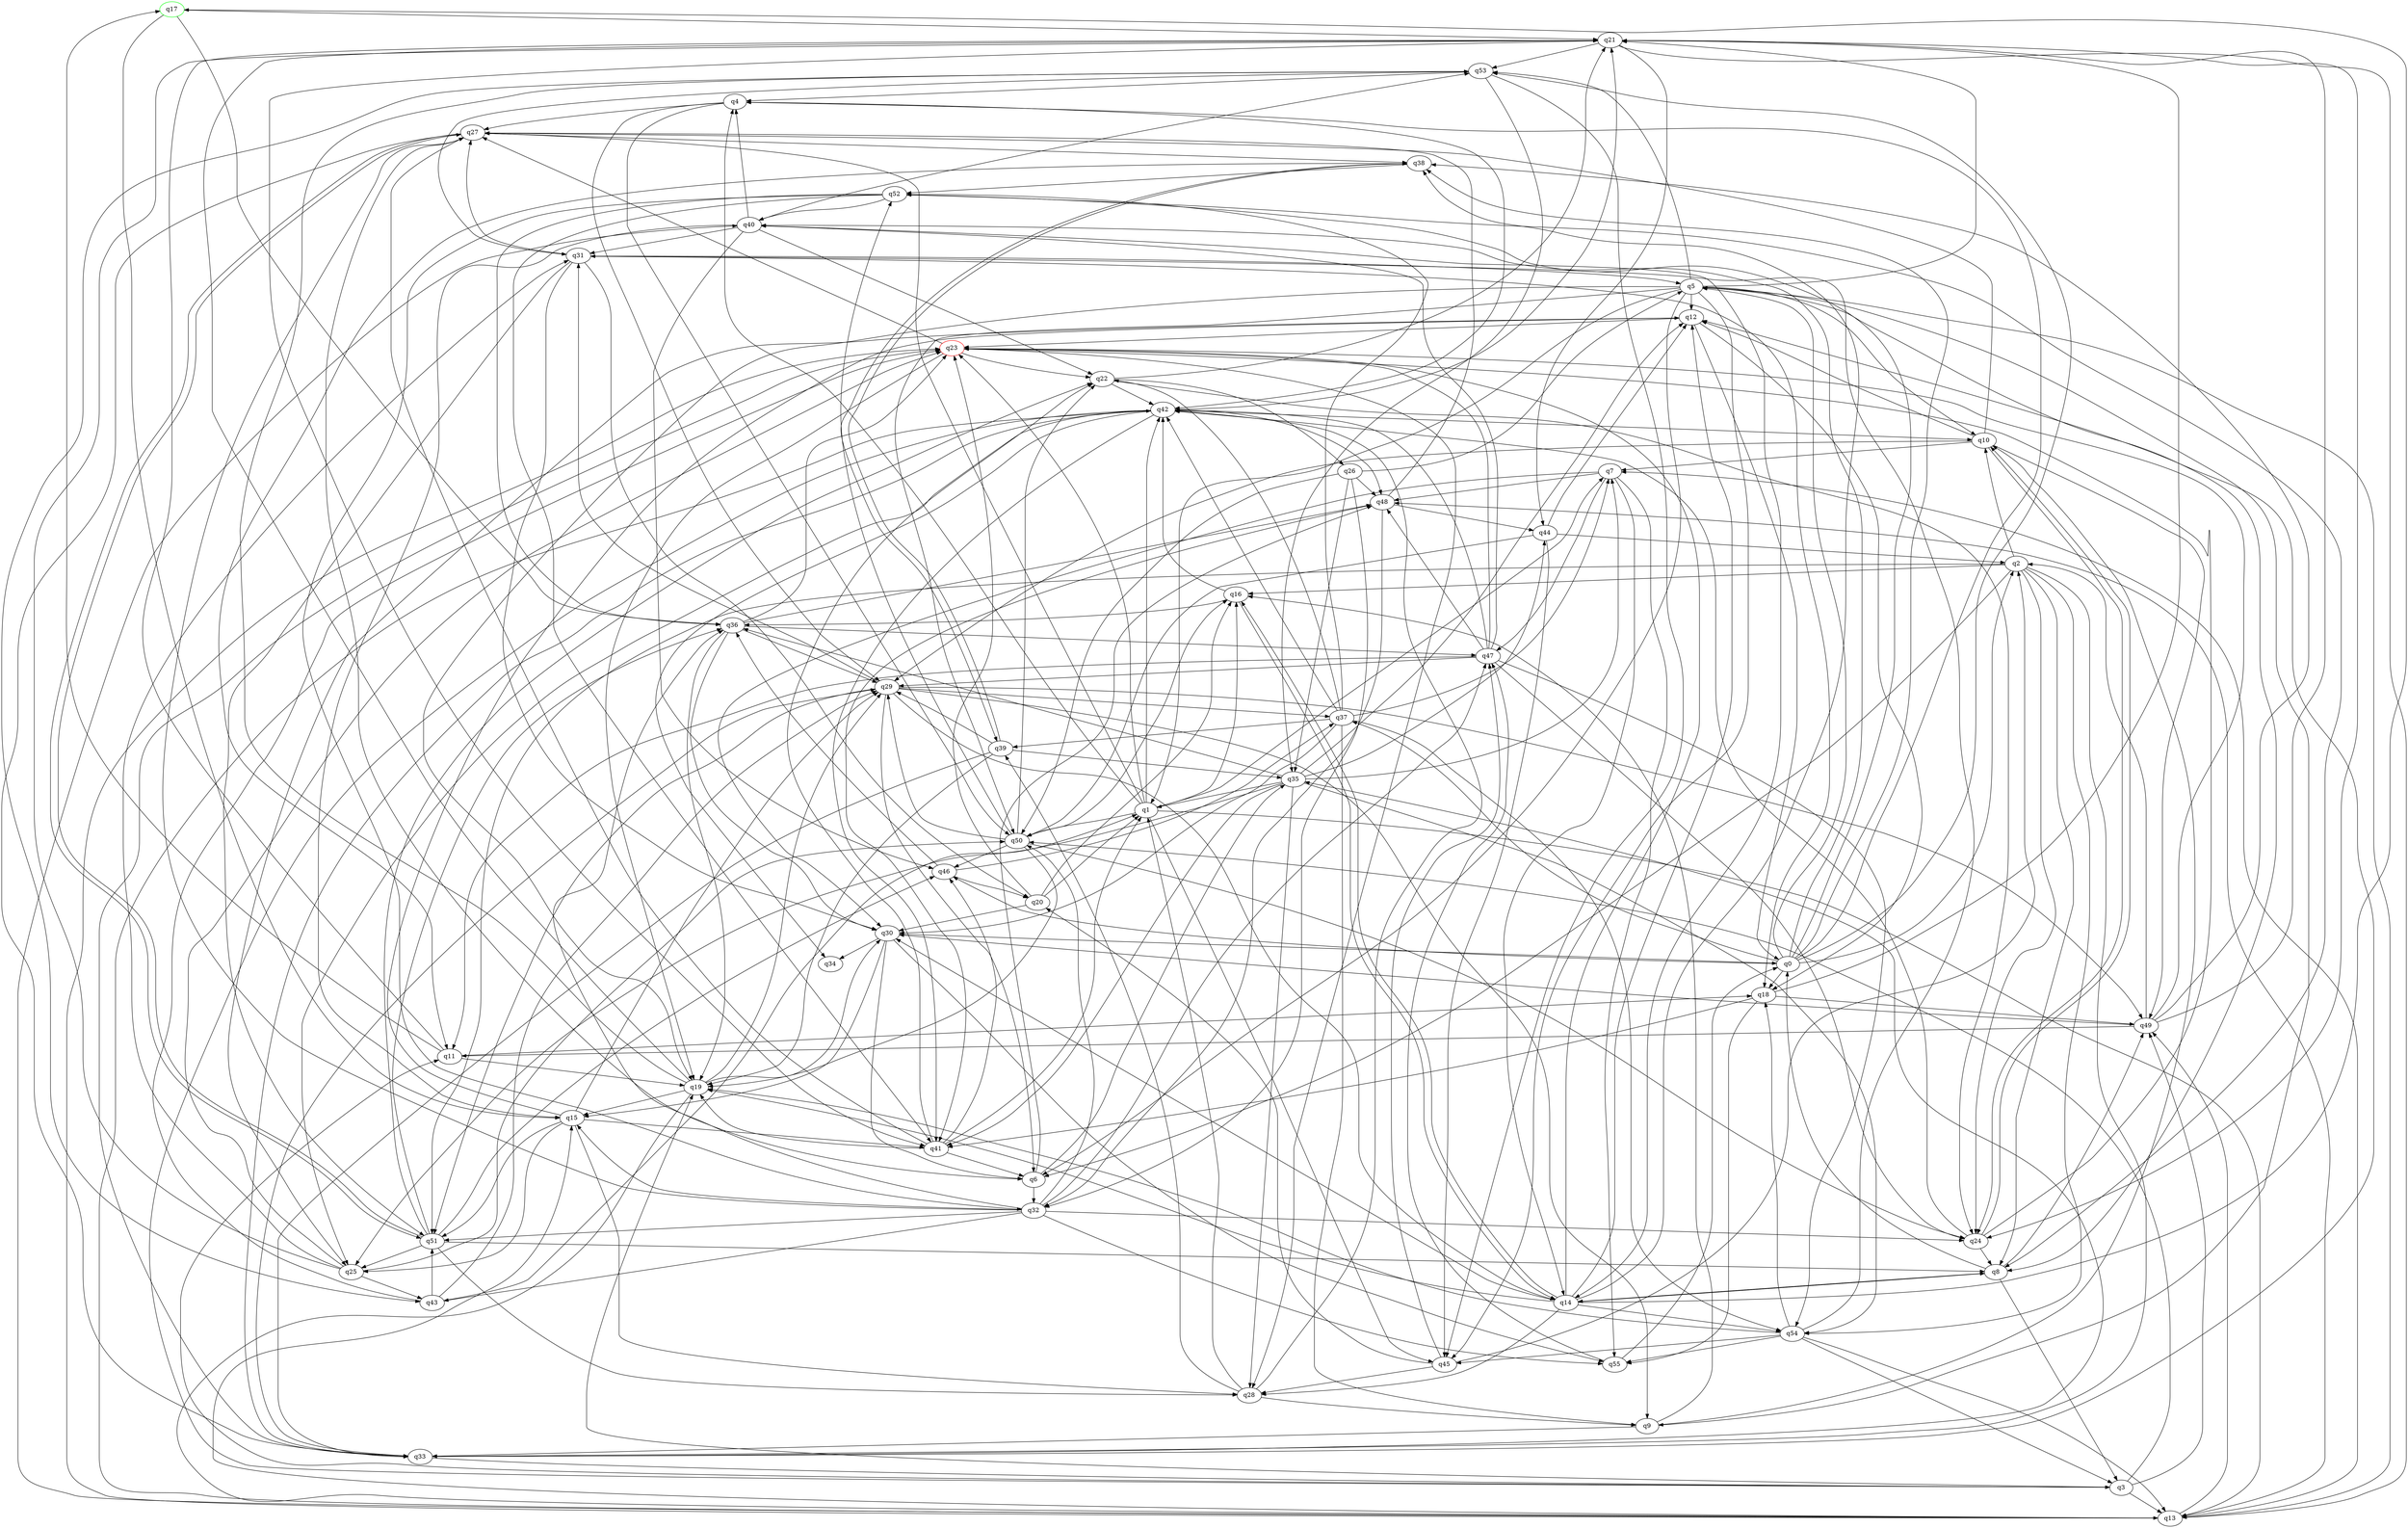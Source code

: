 digraph A{
q17 [initial=1,color=green];
q23 [final=1,color=red];
q0 -> q2;
q0 -> q4;
q0 -> q5;
q0 -> q18;
q0 -> q37;
q0 -> q38;
q0 -> q40;
q0 -> q46;
q0 -> q52;
q0 -> q53;
q1 -> q4;
q1 -> q7;
q1 -> q13;
q1 -> q16;
q1 -> q23;
q1 -> q27;
q1 -> q42;
q1 -> q45;
q1 -> q50;
q2 -> q6;
q2 -> q8;
q2 -> q10;
q2 -> q16;
q2 -> q24;
q2 -> q33;
q2 -> q51;
q2 -> q54;
q3 -> q11;
q3 -> q13;
q3 -> q19;
q3 -> q49;
q3 -> q50;
q4 -> q27;
q4 -> q29;
q4 -> q42;
q4 -> q50;
q5 -> q1;
q5 -> q6;
q5 -> q8;
q5 -> q9;
q5 -> q10;
q5 -> q12;
q5 -> q19;
q5 -> q21;
q5 -> q45;
q5 -> q50;
q5 -> q53;
q6 -> q32;
q6 -> q35;
q6 -> q48;
q7 -> q14;
q7 -> q30;
q7 -> q47;
q7 -> q48;
q7 -> q55;
q8 -> q0;
q8 -> q3;
q8 -> q14;
q8 -> q49;
q9 -> q10;
q9 -> q16;
q9 -> q33;
q10 -> q7;
q10 -> q12;
q10 -> q24;
q10 -> q27;
q10 -> q29;
q10 -> q49;
q11 -> q17;
q11 -> q18;
q11 -> q19;
q11 -> q21;
q12 -> q0;
q12 -> q18;
q12 -> q23;
q12 -> q25;
q13 -> q5;
q13 -> q7;
q13 -> q15;
q13 -> q23;
q13 -> q40;
q13 -> q42;
q13 -> q48;
q13 -> q49;
q14 -> q8;
q14 -> q12;
q14 -> q16;
q14 -> q17;
q14 -> q19;
q14 -> q23;
q14 -> q28;
q14 -> q30;
q14 -> q38;
q14 -> q54;
q15 -> q12;
q15 -> q25;
q15 -> q28;
q15 -> q29;
q15 -> q41;
q15 -> q51;
q16 -> q14;
q16 -> q36;
q16 -> q42;
q17 -> q15;
q17 -> q21;
q17 -> q36;
q18 -> q21;
q18 -> q41;
q18 -> q49;
q18 -> q55;
q19 -> q13;
q19 -> q15;
q19 -> q21;
q19 -> q29;
q19 -> q30;
q19 -> q53;
q20 -> q1;
q20 -> q16;
q20 -> q23;
q20 -> q30;
q21 -> q13;
q21 -> q24;
q21 -> q41;
q21 -> q44;
q21 -> q53;
q22 -> q21;
q22 -> q24;
q22 -> q26;
q22 -> q42;
q23 -> q19;
q23 -> q22;
q23 -> q27;
q23 -> q28;
q24 -> q8;
q24 -> q10;
q24 -> q23;
q24 -> q42;
q25 -> q21;
q25 -> q23;
q25 -> q31;
q25 -> q43;
q25 -> q50;
q26 -> q5;
q26 -> q32;
q26 -> q35;
q26 -> q48;
q26 -> q50;
q27 -> q6;
q27 -> q33;
q27 -> q38;
q27 -> q51;
q28 -> q1;
q28 -> q9;
q28 -> q39;
q28 -> q42;
q29 -> q6;
q29 -> q9;
q29 -> q14;
q29 -> q31;
q29 -> q37;
q29 -> q49;
q29 -> q51;
q30 -> q0;
q30 -> q6;
q30 -> q15;
q30 -> q34;
q30 -> q55;
q31 -> q5;
q31 -> q18;
q31 -> q20;
q31 -> q27;
q31 -> q30;
q31 -> q51;
q32 -> q15;
q32 -> q24;
q32 -> q27;
q32 -> q36;
q32 -> q43;
q32 -> q47;
q32 -> q50;
q32 -> q51;
q32 -> q55;
q33 -> q3;
q33 -> q12;
q33 -> q23;
q33 -> q29;
q33 -> q35;
q35 -> q1;
q35 -> q7;
q35 -> q12;
q35 -> q25;
q35 -> q28;
q35 -> q36;
q35 -> q41;
q35 -> q44;
q35 -> q54;
q36 -> q19;
q36 -> q23;
q36 -> q29;
q36 -> q30;
q36 -> q47;
q36 -> q48;
q37 -> q7;
q37 -> q9;
q37 -> q22;
q37 -> q30;
q37 -> q39;
q37 -> q42;
q37 -> q52;
q37 -> q54;
q38 -> q11;
q38 -> q39;
q38 -> q52;
q39 -> q19;
q39 -> q29;
q39 -> q33;
q39 -> q35;
q39 -> q38;
q40 -> q4;
q40 -> q14;
q40 -> q15;
q40 -> q22;
q40 -> q31;
q40 -> q46;
q40 -> q53;
q41 -> q1;
q41 -> q6;
q41 -> q19;
q41 -> q22;
q41 -> q27;
q41 -> q46;
q42 -> q3;
q42 -> q10;
q42 -> q21;
q42 -> q25;
q42 -> q33;
q42 -> q34;
q42 -> q41;
q42 -> q48;
q43 -> q1;
q43 -> q23;
q43 -> q29;
q43 -> q51;
q44 -> q2;
q44 -> q12;
q44 -> q45;
q44 -> q50;
q45 -> q2;
q45 -> q20;
q45 -> q28;
q45 -> q47;
q46 -> q20;
q46 -> q36;
q46 -> q37;
q47 -> q11;
q47 -> q23;
q47 -> q24;
q47 -> q29;
q47 -> q40;
q47 -> q42;
q47 -> q48;
q47 -> q54;
q48 -> q27;
q48 -> q32;
q48 -> q41;
q48 -> q44;
q49 -> q2;
q49 -> q11;
q49 -> q21;
q49 -> q23;
q49 -> q30;
q49 -> q38;
q50 -> q16;
q50 -> q19;
q50 -> q22;
q50 -> q24;
q50 -> q29;
q50 -> q46;
q50 -> q52;
q51 -> q8;
q51 -> q22;
q51 -> q25;
q51 -> q27;
q51 -> q28;
q51 -> q36;
q51 -> q46;
q52 -> q8;
q52 -> q32;
q52 -> q36;
q52 -> q40;
q52 -> q41;
q53 -> q4;
q53 -> q31;
q53 -> q35;
q53 -> q43;
q53 -> q45;
q54 -> q3;
q54 -> q13;
q54 -> q18;
q54 -> q19;
q54 -> q31;
q54 -> q45;
q54 -> q55;
q55 -> q0;
q55 -> q47;
}